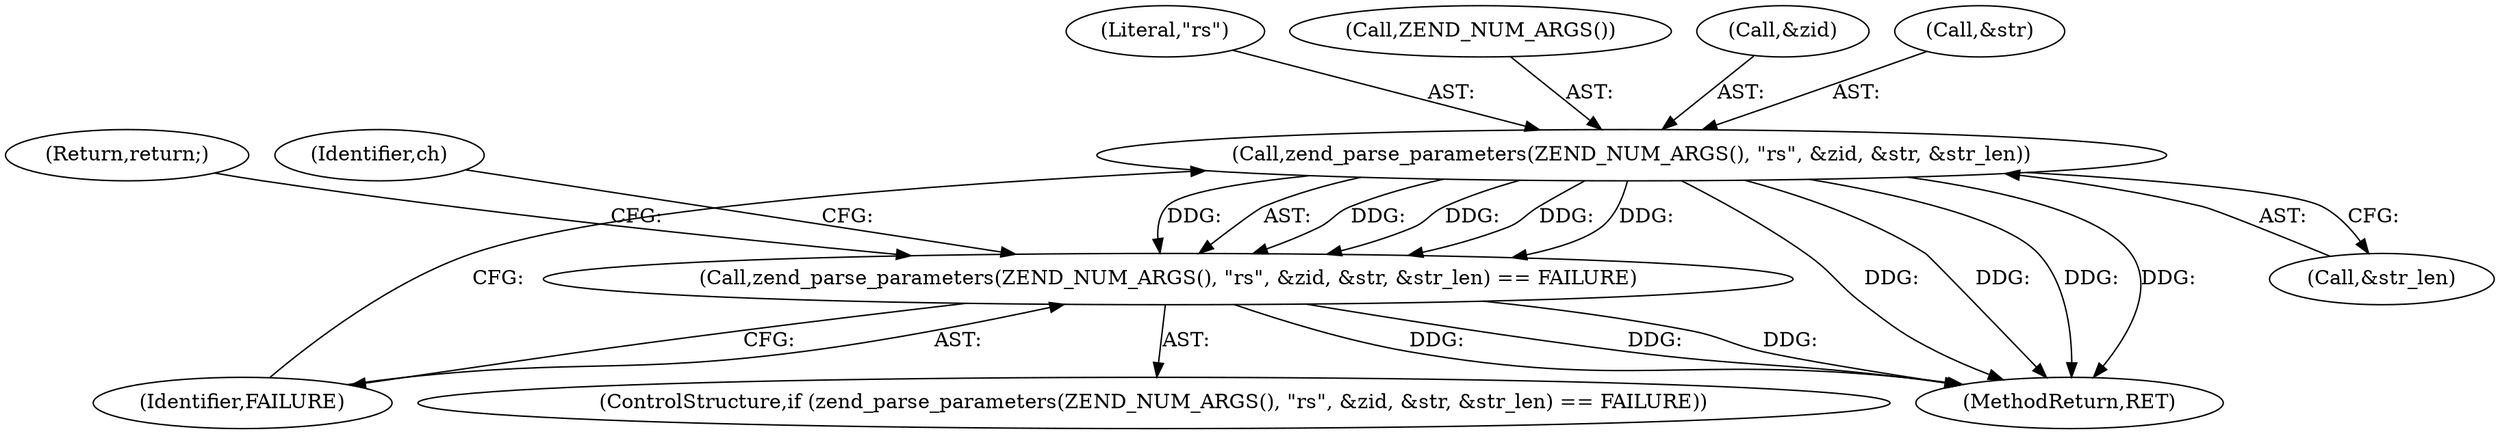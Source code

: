 digraph "0_php-src_72dbb7f416160f490c4e9987040989a10ad431c7?w=1_0@pointer" {
"1000120" [label="(Call,zend_parse_parameters(ZEND_NUM_ARGS(), \"rs\", &zid, &str, &str_len))"];
"1000119" [label="(Call,zend_parse_parameters(ZEND_NUM_ARGS(), \"rs\", &zid, &str, &str_len) == FAILURE)"];
"1000122" [label="(Literal,\"rs\")"];
"1000121" [label="(Call,ZEND_NUM_ARGS())"];
"1000123" [label="(Call,&zid)"];
"1000171" [label="(MethodReturn,RET)"];
"1000120" [label="(Call,zend_parse_parameters(ZEND_NUM_ARGS(), \"rs\", &zid, &str, &str_len))"];
"1000131" [label="(Return,return;)"];
"1000125" [label="(Call,&str)"];
"1000127" [label="(Call,&str_len)"];
"1000129" [label="(Identifier,FAILURE)"];
"1000118" [label="(ControlStructure,if (zend_parse_parameters(ZEND_NUM_ARGS(), \"rs\", &zid, &str, &str_len) == FAILURE))"];
"1000119" [label="(Call,zend_parse_parameters(ZEND_NUM_ARGS(), \"rs\", &zid, &str, &str_len) == FAILURE)"];
"1000135" [label="(Identifier,ch)"];
"1000120" -> "1000119"  [label="AST: "];
"1000120" -> "1000127"  [label="CFG: "];
"1000121" -> "1000120"  [label="AST: "];
"1000122" -> "1000120"  [label="AST: "];
"1000123" -> "1000120"  [label="AST: "];
"1000125" -> "1000120"  [label="AST: "];
"1000127" -> "1000120"  [label="AST: "];
"1000129" -> "1000120"  [label="CFG: "];
"1000120" -> "1000171"  [label="DDG: "];
"1000120" -> "1000171"  [label="DDG: "];
"1000120" -> "1000171"  [label="DDG: "];
"1000120" -> "1000171"  [label="DDG: "];
"1000120" -> "1000119"  [label="DDG: "];
"1000120" -> "1000119"  [label="DDG: "];
"1000120" -> "1000119"  [label="DDG: "];
"1000120" -> "1000119"  [label="DDG: "];
"1000120" -> "1000119"  [label="DDG: "];
"1000119" -> "1000118"  [label="AST: "];
"1000119" -> "1000129"  [label="CFG: "];
"1000129" -> "1000119"  [label="AST: "];
"1000131" -> "1000119"  [label="CFG: "];
"1000135" -> "1000119"  [label="CFG: "];
"1000119" -> "1000171"  [label="DDG: "];
"1000119" -> "1000171"  [label="DDG: "];
"1000119" -> "1000171"  [label="DDG: "];
}
